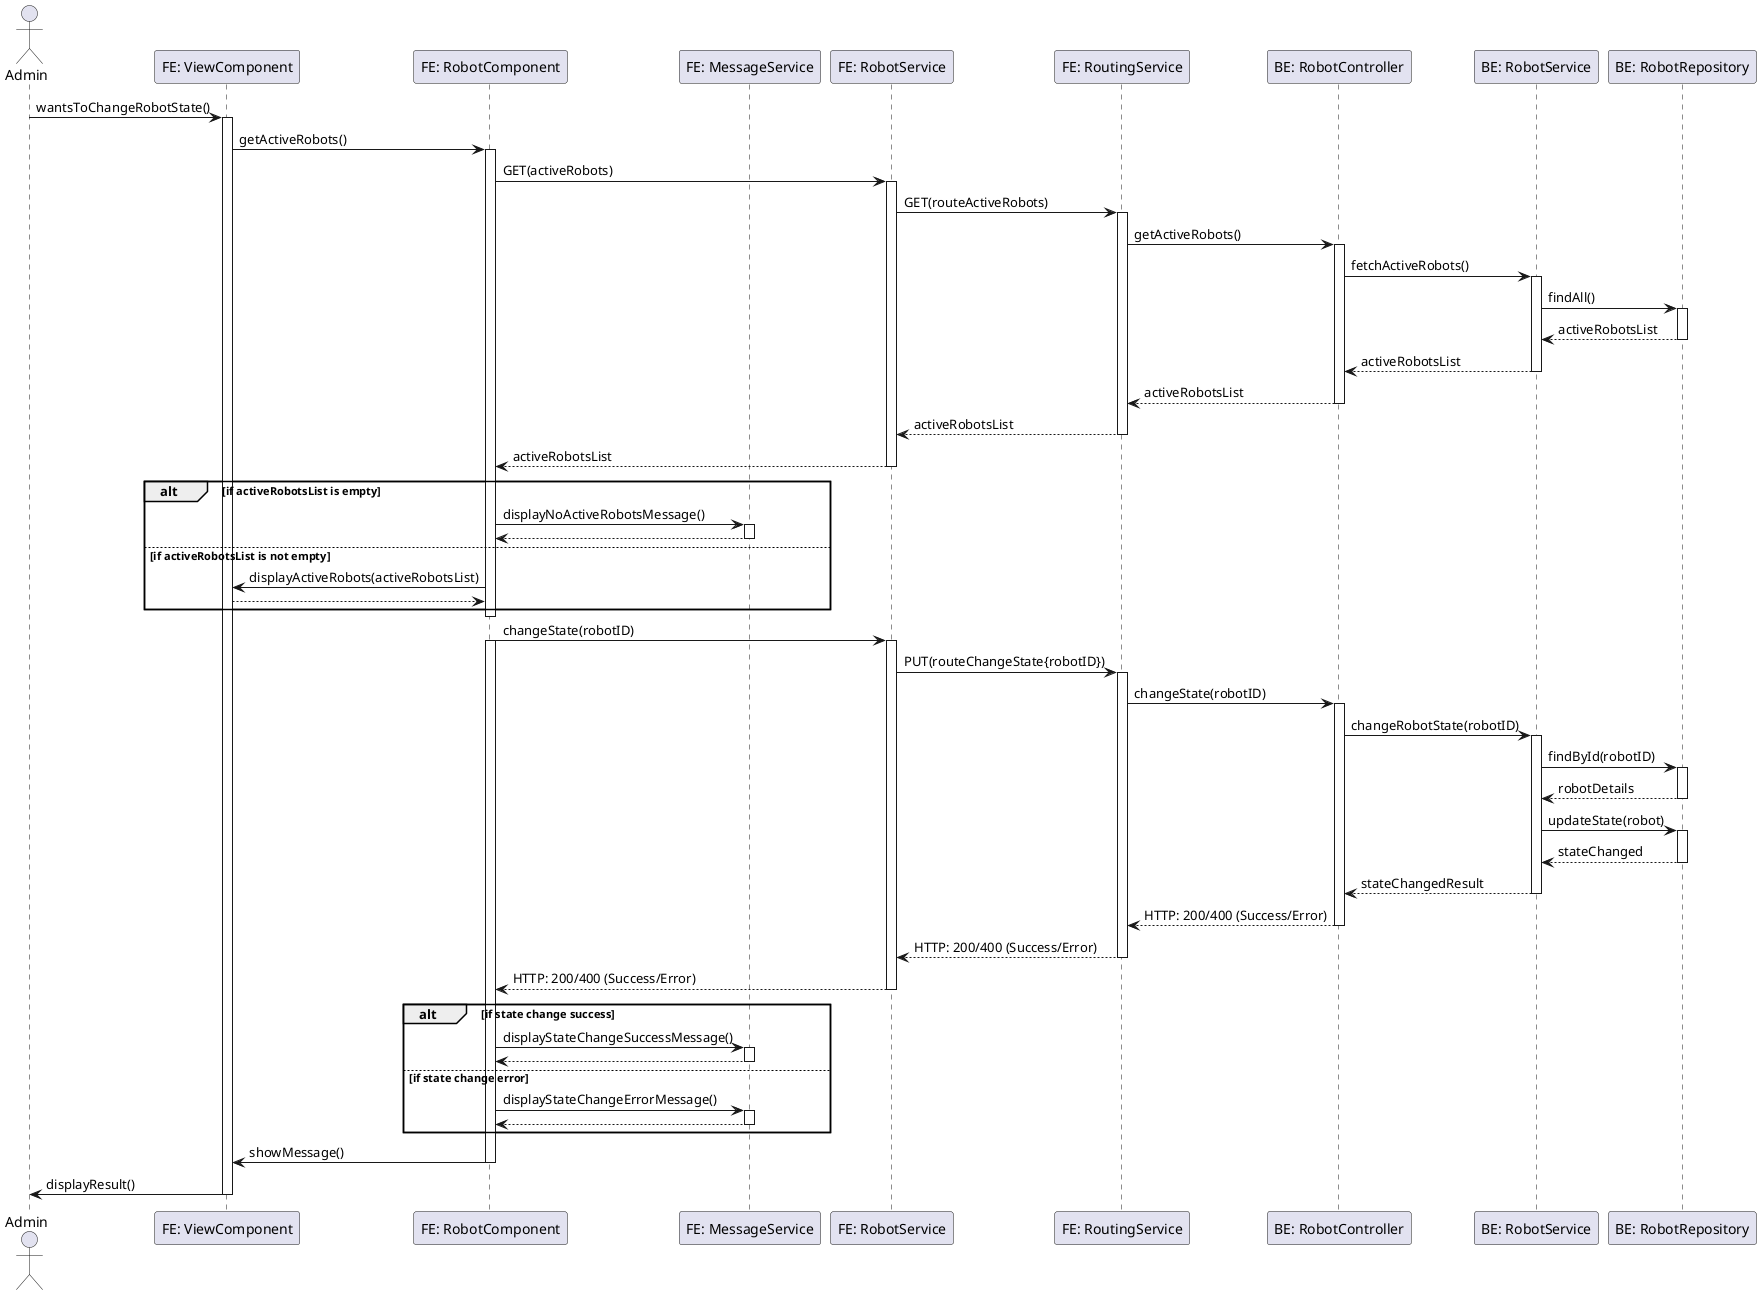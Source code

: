 @startuml
actor Admin
participant "FE: ViewComponent" as View
participant "FE: RobotComponent" as RobotComponent
participant "FE: MessageService" as MessageService
participant "FE: RobotService" as RobotService
participant "FE: RoutingService" as RoutingService
participant "BE: RobotController" as RobotController
participant "BE: RobotService" as BackendRobotService
participant "BE: RobotRepository" as RobotRepo

Admin -> View: wantsToChangeRobotState()
activate View

View -> RobotComponent: getActiveRobots()
activate RobotComponent

RobotComponent -> RobotService: GET(activeRobots)
activate RobotService

RobotService -> RoutingService: GET(routeActiveRobots)
activate RoutingService

RoutingService -> RobotController: getActiveRobots()
activate RobotController

RobotController -> BackendRobotService: fetchActiveRobots()
activate BackendRobotService

BackendRobotService -> RobotRepo: findAll()
activate RobotRepo

RobotRepo --> BackendRobotService: activeRobotsList
deactivate RobotRepo

BackendRobotService --> RobotController: activeRobotsList
deactivate BackendRobotService

RobotController --> RoutingService: activeRobotsList
deactivate RobotController

RoutingService --> RobotService: activeRobotsList
deactivate RoutingService

RobotService --> RobotComponent: activeRobotsList
deactivate RobotService

alt if activeRobotsList is empty
    RobotComponent -> MessageService: displayNoActiveRobotsMessage()
    activate MessageService
    MessageService --> RobotComponent
    deactivate MessageService
else if activeRobotsList is not empty
    RobotComponent -> View: displayActiveRobots(activeRobotsList)
    View --> RobotComponent
end

deactivate RobotComponent

RobotComponent -> RobotService: changeState(robotID)
activate RobotComponent
activate RobotService

RobotService -> RoutingService: PUT(routeChangeState{robotID})
activate RoutingService

RoutingService -> RobotController: changeState(robotID)
activate RobotController

RobotController -> BackendRobotService: changeRobotState(robotID)
activate BackendRobotService

BackendRobotService -> RobotRepo: findById(robotID)
activate RobotRepo

RobotRepo --> BackendRobotService: robotDetails
deactivate RobotRepo

BackendRobotService -> RobotRepo: updateState(robot)
activate RobotRepo

RobotRepo --> BackendRobotService: stateChanged
deactivate RobotRepo

BackendRobotService --> RobotController: stateChangedResult
deactivate BackendRobotService

RobotController --> RoutingService: HTTP: 200/400 (Success/Error)
deactivate RobotController

RoutingService --> RobotService: HTTP: 200/400 (Success/Error)
deactivate RoutingService

RobotService --> RobotComponent: HTTP: 200/400 (Success/Error)
deactivate RobotService

alt if state change success
    RobotComponent -> MessageService: displayStateChangeSuccessMessage()
    activate MessageService
    MessageService --> RobotComponent
    deactivate MessageService
else if state change error
    RobotComponent -> MessageService: displayStateChangeErrorMessage()
    activate MessageService
    MessageService --> RobotComponent
    deactivate MessageService
end

RobotComponent -> View: showMessage()
deactivate RobotComponent

View -> Admin: displayResult()
deactivate View
@enduml

